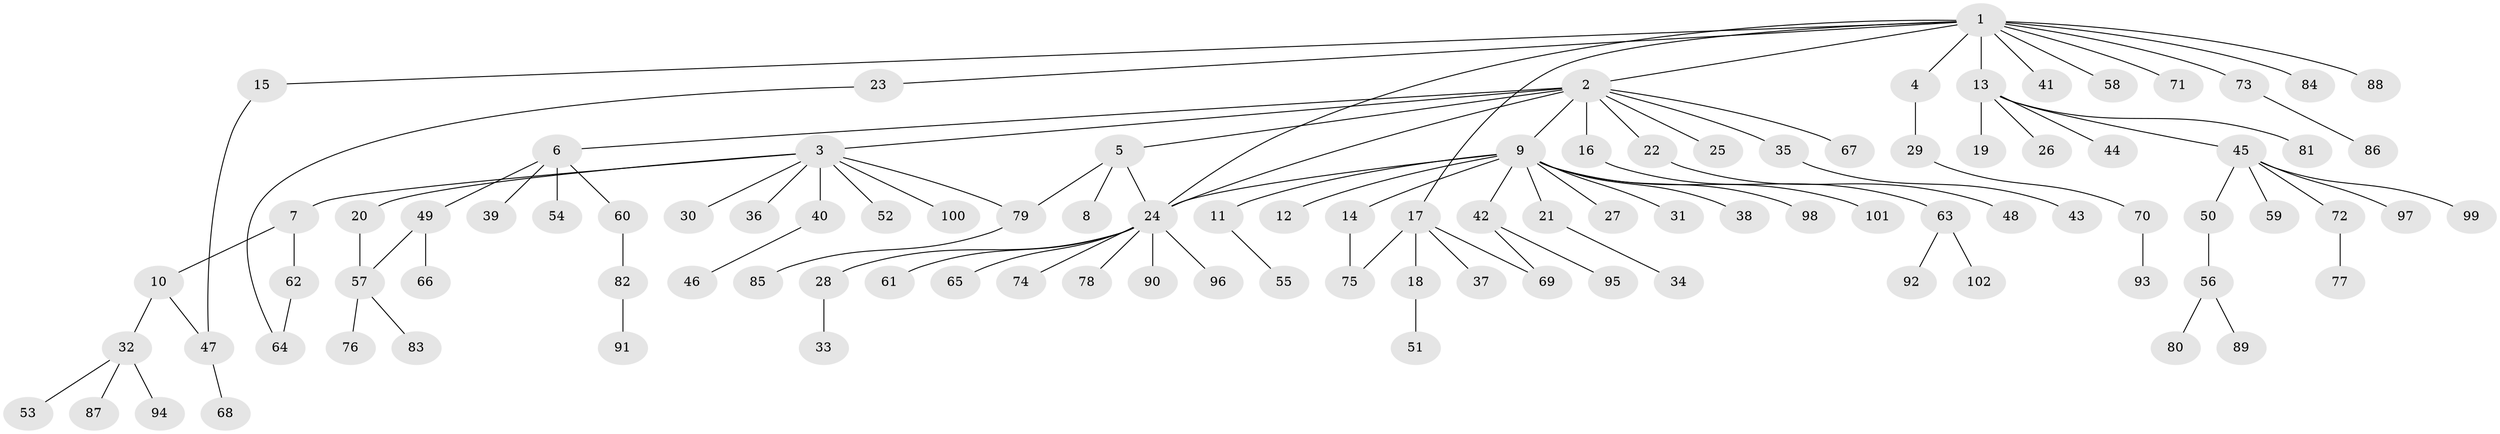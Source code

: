 // coarse degree distribution, {13: 0.0392156862745098, 11: 0.0196078431372549, 7: 0.0196078431372549, 2: 0.19607843137254902, 4: 0.058823529411764705, 3: 0.0392156862745098, 1: 0.6078431372549019, 5: 0.0196078431372549}
// Generated by graph-tools (version 1.1) at 2025/18/03/04/25 18:18:26]
// undirected, 102 vertices, 110 edges
graph export_dot {
graph [start="1"]
  node [color=gray90,style=filled];
  1;
  2;
  3;
  4;
  5;
  6;
  7;
  8;
  9;
  10;
  11;
  12;
  13;
  14;
  15;
  16;
  17;
  18;
  19;
  20;
  21;
  22;
  23;
  24;
  25;
  26;
  27;
  28;
  29;
  30;
  31;
  32;
  33;
  34;
  35;
  36;
  37;
  38;
  39;
  40;
  41;
  42;
  43;
  44;
  45;
  46;
  47;
  48;
  49;
  50;
  51;
  52;
  53;
  54;
  55;
  56;
  57;
  58;
  59;
  60;
  61;
  62;
  63;
  64;
  65;
  66;
  67;
  68;
  69;
  70;
  71;
  72;
  73;
  74;
  75;
  76;
  77;
  78;
  79;
  80;
  81;
  82;
  83;
  84;
  85;
  86;
  87;
  88;
  89;
  90;
  91;
  92;
  93;
  94;
  95;
  96;
  97;
  98;
  99;
  100;
  101;
  102;
  1 -- 2;
  1 -- 4;
  1 -- 13;
  1 -- 15;
  1 -- 17;
  1 -- 23;
  1 -- 24;
  1 -- 41;
  1 -- 58;
  1 -- 71;
  1 -- 73;
  1 -- 84;
  1 -- 88;
  2 -- 3;
  2 -- 5;
  2 -- 6;
  2 -- 9;
  2 -- 16;
  2 -- 22;
  2 -- 24;
  2 -- 25;
  2 -- 35;
  2 -- 67;
  3 -- 7;
  3 -- 20;
  3 -- 30;
  3 -- 36;
  3 -- 40;
  3 -- 52;
  3 -- 79;
  3 -- 100;
  4 -- 29;
  5 -- 8;
  5 -- 24;
  5 -- 79;
  6 -- 39;
  6 -- 49;
  6 -- 54;
  6 -- 60;
  7 -- 10;
  7 -- 62;
  9 -- 11;
  9 -- 12;
  9 -- 14;
  9 -- 21;
  9 -- 24;
  9 -- 27;
  9 -- 31;
  9 -- 38;
  9 -- 42;
  9 -- 98;
  9 -- 101;
  10 -- 32;
  10 -- 47;
  11 -- 55;
  13 -- 19;
  13 -- 26;
  13 -- 44;
  13 -- 45;
  13 -- 81;
  14 -- 75;
  15 -- 47;
  16 -- 63;
  17 -- 18;
  17 -- 37;
  17 -- 69;
  17 -- 75;
  18 -- 51;
  20 -- 57;
  21 -- 34;
  22 -- 48;
  23 -- 64;
  24 -- 28;
  24 -- 61;
  24 -- 65;
  24 -- 74;
  24 -- 78;
  24 -- 90;
  24 -- 96;
  28 -- 33;
  29 -- 70;
  32 -- 53;
  32 -- 87;
  32 -- 94;
  35 -- 43;
  40 -- 46;
  42 -- 69;
  42 -- 95;
  45 -- 50;
  45 -- 59;
  45 -- 72;
  45 -- 97;
  45 -- 99;
  47 -- 68;
  49 -- 57;
  49 -- 66;
  50 -- 56;
  56 -- 80;
  56 -- 89;
  57 -- 76;
  57 -- 83;
  60 -- 82;
  62 -- 64;
  63 -- 92;
  63 -- 102;
  70 -- 93;
  72 -- 77;
  73 -- 86;
  79 -- 85;
  82 -- 91;
}
